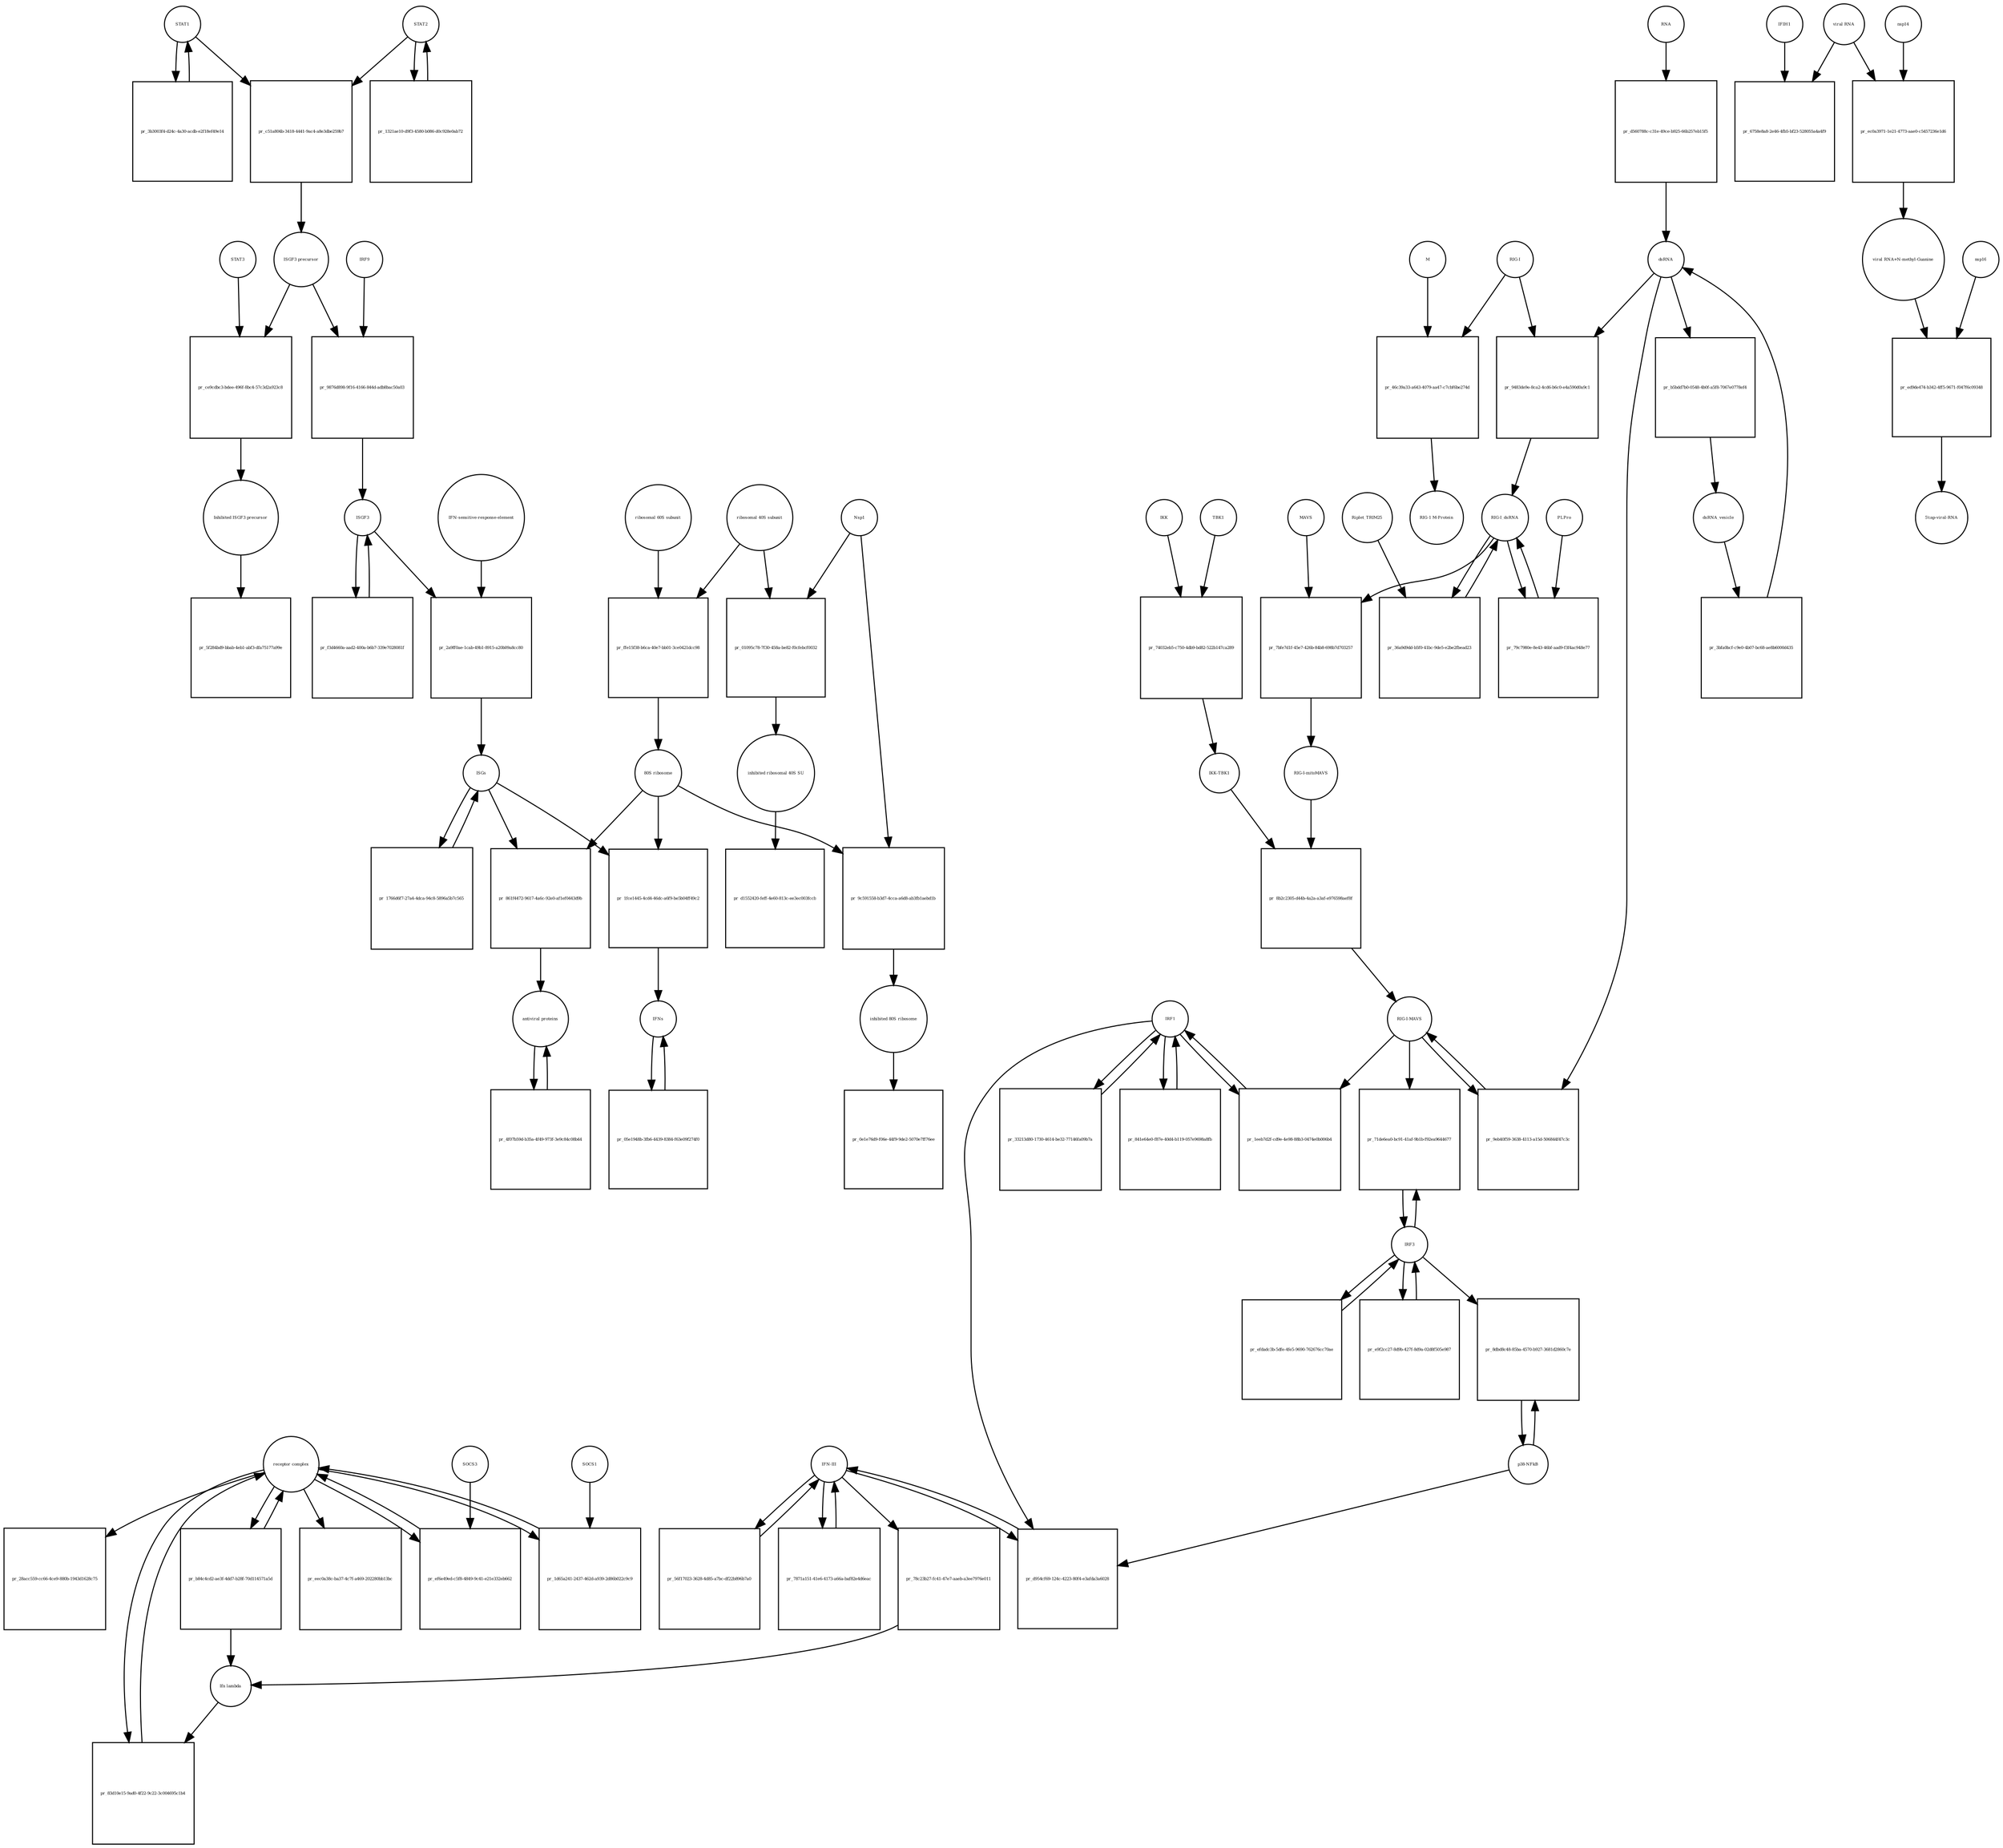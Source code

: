 strict digraph  {
STAT1 [annotation="", bipartite=0, cls=macromolecule, fontsize=4, label=STAT1, shape=circle];
"pr_c51a804b-3418-4441-9ac4-a8e3dbe259b7" [annotation="", bipartite=1, cls=process, fontsize=4, label="pr_c51a804b-3418-4441-9ac4-a8e3dbe259b7", shape=square];
STAT2 [annotation="", bipartite=0, cls=macromolecule, fontsize=4, label=STAT2, shape=circle];
"ISGF3 precursor" [annotation="", bipartite=0, cls=complex, fontsize=4, label="ISGF3 precursor", shape=circle];
"pr_3b3003f4-d24c-4a30-acdb-e2f18ef49e14" [annotation="", bipartite=1, cls=process, fontsize=4, label="pr_3b3003f4-d24c-4a30-acdb-e2f18ef49e14", shape=square];
"pr_1321ae10-d9f3-4580-b086-d0c928e0ab72" [annotation="", bipartite=1, cls=process, fontsize=4, label="pr_1321ae10-d9f3-4580-b086-d0c928e0ab72", shape=square];
"receptor complex" [annotation="", bipartite=0, cls=complex, fontsize=4, label="receptor complex", shape=circle];
"pr_83d10e15-9ad0-4f22-9c22-3c004695c1b4" [annotation="", bipartite=1, cls=process, fontsize=4, label="pr_83d10e15-9ad0-4f22-9c22-3c004695c1b4", shape=square];
"Ifn lambda" [annotation="", bipartite=0, cls=complex, fontsize=4, label="Ifn lambda", shape=circle];
"IFN-sensitive-response-element" [annotation="", bipartite=0, cls="nucleic acid feature", fontsize=4, label="IFN-sensitive-response-element", shape=circle];
"pr_2a9ff0ae-1cab-49b1-8915-a20b09a8cc80" [annotation="", bipartite=1, cls=process, fontsize=4, label="pr_2a9ff0ae-1cab-49b1-8915-a20b09a8cc80", shape=square];
ISGs [annotation="", bipartite=0, cls="nucleic acid feature", fontsize=4, label=ISGs, shape=circle];
ISGF3 [annotation="", bipartite=0, cls=complex, fontsize=4, label=ISGF3, shape=circle];
"pr_1fce1445-4cd4-46dc-a6f9-be5b04ff49c2" [annotation="", bipartite=1, cls=process, fontsize=4, label="pr_1fce1445-4cd4-46dc-a6f9-be5b04ff49c2", shape=square];
IFNs [annotation="", bipartite=0, cls=complex, fontsize=4, label=IFNs, shape=circle];
"80S ribosome" [annotation="", bipartite=0, cls=complex, fontsize=4, label="80S ribosome", shape=circle];
"pr_861f4472-9617-4a6c-92e0-af1ef0443d9b" [annotation="", bipartite=1, cls=process, fontsize=4, label="pr_861f4472-9617-4a6c-92e0-af1ef0443d9b", shape=square];
"antiviral proteins" [annotation="", bipartite=0, cls=complex, fontsize=4, label="antiviral proteins", shape=circle];
"pr_f3d4660a-aad2-400a-b6b7-339e7028081f" [annotation="", bipartite=1, cls=process, fontsize=4, label="pr_f3d4660a-aad2-400a-b6b7-339e7028081f", shape=square];
"pr_1766d6f7-27a4-4dca-94c8-5896a5b7c565" [annotation="", bipartite=1, cls=process, fontsize=4, label="pr_1766d6f7-27a4-4dca-94c8-5896a5b7c565", shape=square];
"pr_4f07b59d-b35a-4f49-973f-3e9c84c08b44" [annotation="", bipartite=1, cls=process, fontsize=4, label="pr_4f07b59d-b35a-4f49-973f-3e9c84c08b44", shape=square];
"viral RNA" [annotation="", bipartite=0, cls="nucleic acid feature", fontsize=4, label="viral RNA", shape=circle];
"pr_6758e8a8-2e46-4fb5-bf23-528055a4a4f9" [annotation="", bipartite=1, cls=process, fontsize=4, label="pr_6758e8a8-2e46-4fb5-bf23-528055a4a4f9", shape=square];
IFIH1 [annotation="", bipartite=0, cls=macromolecule, fontsize=4, label=IFIH1, shape=circle];
"pr_ec0a3971-1e21-4773-aae0-c5457236e1d6" [annotation="", bipartite=1, cls=process, fontsize=4, label="pr_ec0a3971-1e21-4773-aae0-c5457236e1d6", shape=square];
"viral RNA+N-methyl-Guanine" [annotation="", bipartite=0, cls="nucleic acid feature", fontsize=4, label="viral RNA+N-methyl-Guanine", shape=circle];
nsp14 [annotation=urn_miriam_ncbiprotein_YP_009725309, bipartite=0, cls=macromolecule, fontsize=4, label=nsp14, shape=circle];
"pr_ed9de474-b342-4ff5-9671-f047f6c09348" [annotation="", bipartite=1, cls=process, fontsize=4, label="pr_ed9de474-b342-4ff5-9671-f047f6c09348", shape=square];
"5'cap-viral-RNA" [annotation="", bipartite=0, cls="nucleic acid feature", fontsize=4, label="5'cap-viral-RNA", shape=circle];
nsp16 [annotation=urn_miriam_ncbiprotein_YP_009725311, bipartite=0, cls=macromolecule, fontsize=4, label=nsp16, shape=circle];
IKK [annotation="urn_miriam_uniprot_O14920|urn_miriam_uniprot_O15111", bipartite=0, cls=macromolecule, fontsize=4, label=IKK, shape=circle];
"pr_74032eb5-c750-4db9-bd82-522b147ca289" [annotation="", bipartite=1, cls=process, fontsize=4, label="pr_74032eb5-c750-4db9-bd82-522b147ca289", shape=square];
TBK1 [annotation=urn_miriam_uniprot_Q9UHD2, bipartite=0, cls=macromolecule, fontsize=4, label=TBK1, shape=circle];
"IKK-TBK1" [annotation="", bipartite=0, cls=complex, fontsize=4, label="IKK-TBK1", shape=circle];
IRF1 [annotation="", bipartite=0, cls=macromolecule, fontsize=4, label=IRF1, shape=circle];
"pr_1eeb7d2f-cd9e-4e98-88b3-0474e0b006b4" [annotation="", bipartite=1, cls=process, fontsize=4, label="pr_1eeb7d2f-cd9e-4e98-88b3-0474e0b006b4", shape=square];
"RIG-I-MAVS" [annotation="", bipartite=0, cls=complex, fontsize=4, label="RIG-I-MAVS", shape=circle];
"IFN-III" [annotation="", bipartite=0, cls=macromolecule, fontsize=4, label="IFN-III", shape=circle];
"pr_56f17023-3628-4d85-a7bc-df22b896b7a0" [annotation="", bipartite=1, cls=process, fontsize=4, label="pr_56f17023-3628-4d85-a7bc-df22b896b7a0", shape=square];
"pr_7871a151-41e6-4173-a66a-baf82e4d6eac" [annotation="", bipartite=1, cls=process, fontsize=4, label="pr_7871a151-41e6-4173-a66a-baf82e4d6eac", shape=square];
"pr_d954cf69-124c-4223-80f4-e3afda3a6028" [annotation="", bipartite=1, cls=process, fontsize=4, label="pr_d954cf69-124c-4223-80f4-e3afda3a6028", shape=square];
"p38-NFkB" [annotation="", bipartite=0, cls=complex, fontsize=4, label="p38-NFkB", shape=circle];
"pr_78c23b27-fc41-47e7-aaeb-a3ee7976e011" [annotation="", bipartite=1, cls=process, fontsize=4, label="pr_78c23b27-fc41-47e7-aaeb-a3ee7976e011", shape=square];
"RIG-I" [annotation=urn_miriam_uniprot_O95786, bipartite=0, cls=macromolecule, fontsize=4, label="RIG-I", shape=circle];
"pr_9483de9e-8ca2-4cd6-b6c0-e4a590d0a9c1" [annotation="", bipartite=1, cls=process, fontsize=4, label="pr_9483de9e-8ca2-4cd6-b6c0-e4a590d0a9c1", shape=square];
"RIG-I_dsRNA" [annotation="", bipartite=0, cls=complex, fontsize=4, label="RIG-I_dsRNA", shape=circle];
dsRNA [annotation="", bipartite=0, cls="nucleic acid feature", fontsize=4, label=dsRNA, shape=circle];
"RIG-I-mitoMAVS" [annotation="", bipartite=0, cls=complex, fontsize=4, label="RIG-I-mitoMAVS", shape=circle];
"pr_8b2c2305-d44b-4a2a-a3af-e976598aef8f" [annotation="", bipartite=1, cls=process, fontsize=4, label="pr_8b2c2305-d44b-4a2a-a3af-e976598aef8f", shape=square];
"pr_b5bdd7b0-0548-4b0f-a5f8-7067e0778ef4" [annotation="", bipartite=1, cls=process, fontsize=4, label="pr_b5bdd7b0-0548-4b0f-a5f8-7067e0778ef4", shape=square];
dsRNA_vesicle [annotation="", bipartite=0, cls="nucleic acid feature", fontsize=4, label=dsRNA_vesicle, shape=circle];
"pr_3bfa0bcf-c9e0-4b07-bc68-ae8b6000d435" [annotation="", bipartite=1, cls=process, fontsize=4, label="pr_3bfa0bcf-c9e0-4b07-bc68-ae8b6000d435", shape=square];
"pr_33213d80-1730-4614-be32-77146fa09b7a" [annotation="", bipartite=1, cls=process, fontsize=4, label="pr_33213d80-1730-4614-be32-77146fa09b7a", shape=square];
"pr_841e64e0-f87e-40d4-b119-057e9698a8fb" [annotation="", bipartite=1, cls=process, fontsize=4, label="pr_841e64e0-f87e-40d4-b119-057e9698a8fb", shape=square];
RNA [annotation="", bipartite=0, cls="nucleic acid feature", fontsize=4, label=RNA, shape=circle];
"pr_d560788c-c31e-49ce-b925-66b257eb15f5" [annotation="", bipartite=1, cls=process, fontsize=4, label="pr_d560788c-c31e-49ce-b925-66b257eb15f5", shape=square];
"ribosomal 60S subunit" [annotation="", bipartite=0, cls=complex, fontsize=4, label="ribosomal 60S subunit", shape=circle];
"pr_ffe15f38-b6ca-40e7-bb01-3ce0421dcc98" [annotation="", bipartite=1, cls=process, fontsize=4, label="pr_ffe15f38-b6ca-40e7-bb01-3ce0421dcc98", shape=square];
"ribosomal 40S subunit" [annotation="", bipartite=0, cls=complex, fontsize=4, label="ribosomal 40S subunit", shape=circle];
"pr_01095c78-7f30-458a-be82-f0cfebcf0032" [annotation="", bipartite=1, cls=process, fontsize=4, label="pr_01095c78-7f30-458a-be82-f0cfebcf0032", shape=square];
Nsp1 [annotation="urn_miriam_ncbiprotein_YP_009725297|urn_miriam_uniprot_P0C6X7", bipartite=0, cls=macromolecule, fontsize=4, label=Nsp1, shape=circle];
"inhibited ribosomal 40S SU" [annotation="urn_miriam_doi_10.1101%2F2020.05.18.102467", bipartite=0, cls=complex, fontsize=4, label="inhibited ribosomal 40S SU", shape=circle];
"pr_9c591558-b3d7-4cca-a6d8-ab3fb1aebd1b" [annotation="", bipartite=1, cls=process, fontsize=4, label="pr_9c591558-b3d7-4cca-a6d8-ab3fb1aebd1b", shape=square];
"inhibited 80S ribosome" [annotation="", bipartite=0, cls=complex, fontsize=4, label="inhibited 80S ribosome", shape=circle];
"pr_ce9cdbc3-bdee-496f-8bc4-57c3d2a923c8" [annotation="", bipartite=1, cls=process, fontsize=4, label="pr_ce9cdbc3-bdee-496f-8bc4-57c3d2a923c8", shape=square];
STAT3 [annotation="", bipartite=0, cls=macromolecule, fontsize=4, label=STAT3, shape=circle];
"Inhibited ISGF3 precursor" [annotation="", bipartite=0, cls=complex, fontsize=4, label="Inhibited ISGF3 precursor", shape=circle];
"pr_05e1948b-3fb6-4439-8384-f63e09f274f0" [annotation="", bipartite=1, cls=process, fontsize=4, label="pr_05e1948b-3fb6-4439-8384-f63e09f274f0", shape=square];
"pr_ef6e49ed-c5f8-4849-9c41-e21e332eb662" [annotation="", bipartite=1, cls=process, fontsize=4, label="pr_ef6e49ed-c5f8-4849-9c41-e21e332eb662", shape=square];
SOCS3 [annotation="", bipartite=0, cls=macromolecule, fontsize=4, label=SOCS3, shape=circle];
"pr_1d65a241-2437-462d-a939-2d86b022c9c9" [annotation="", bipartite=1, cls=process, fontsize=4, label="pr_1d65a241-2437-462d-a939-2d86b022c9c9", shape=square];
SOCS1 [annotation="", bipartite=0, cls=macromolecule, fontsize=4, label=SOCS1, shape=circle];
"pr_5f284bd9-bbab-4eb1-abf3-dfa75177a99e" [annotation="", bipartite=1, cls=process, fontsize=4, label="pr_5f284bd9-bbab-4eb1-abf3-dfa75177a99e", shape=square];
"pr_eec0a38c-ba37-4c7f-a469-202280bb13bc" [annotation="", bipartite=1, cls=process, fontsize=4, label="pr_eec0a38c-ba37-4c7f-a469-202280bb13bc", shape=square];
"pr_28acc559-cc66-4ce9-880b-1943d1628c75" [annotation="", bipartite=1, cls=process, fontsize=4, label="pr_28acc559-cc66-4ce9-880b-1943d1628c75", shape=square];
"pr_0e1e76d9-f06e-44f9-9de2-5070e7ff76ee" [annotation="", bipartite=1, cls=process, fontsize=4, label="pr_0e1e76d9-f06e-44f9-9de2-5070e7ff76ee", shape=square];
"pr_d1552420-feff-4e60-813c-ee3ec003fccb" [annotation="", bipartite=1, cls=process, fontsize=4, label="pr_d1552420-feff-4e60-813c-ee3ec003fccb", shape=square];
"pr_b84c4cd2-ae3f-4dd7-b28f-70d114571a5d" [annotation="", bipartite=1, cls=process, fontsize=4, label="pr_b84c4cd2-ae3f-4dd7-b28f-70d114571a5d", shape=square];
M [annotation=urn_miriam_uniprot_P0DTC5, bipartite=0, cls=macromolecule, fontsize=4, label=M, shape=circle];
"pr_46c39a33-a643-4079-aa47-c7cbf6be274d" [annotation="", bipartite=1, cls=process, fontsize=4, label="pr_46c39a33-a643-4079-aa47-c7cbf6be274d", shape=square];
"RIG-1 M-Protein" [annotation="", bipartite=0, cls=complex, fontsize=4, label="RIG-1 M-Protein", shape=circle];
"pr_7bfe7d1f-45e7-426b-84b8-698b7d703257" [annotation="", bipartite=1, cls=process, fontsize=4, label="pr_7bfe7d1f-45e7-426b-84b8-698b7d703257", shape=square];
MAVS [annotation=urn_miriam_uniprot_Q7Z434, bipartite=0, cls=macromolecule, fontsize=4, label=MAVS, shape=circle];
"pr_36a9d9dd-b5f0-41bc-9de5-e2be2fbead23" [annotation="", bipartite=1, cls=process, fontsize=4, label="pr_36a9d9dd-b5f0-41bc-9de5-e2be2fbead23", shape=square];
Riplet_TRIM25 [annotation="", bipartite=0, cls=complex, fontsize=4, label=Riplet_TRIM25, shape=circle];
"pr_79c7980e-8e43-46bf-aad9-f3f4ac948e77" [annotation="", bipartite=1, cls=process, fontsize=4, label="pr_79c7980e-8e43-46bf-aad9-f3f4ac948e77", shape=square];
PLPro [annotation="urn_miriam_uniprot_P0C6X7|urn_miriam_uniprot_P0C6U8", bipartite=0, cls=macromolecule, fontsize=4, label=PLPro, shape=circle];
IRF3 [annotation=urn_miriam_uniprot_Q14653, bipartite=0, cls=macromolecule, fontsize=4, label=IRF3, shape=circle];
"pr_71de6ea0-bc91-41af-9b1b-f92ea9644677" [annotation="", bipartite=1, cls=process, fontsize=4, label="pr_71de6ea0-bc91-41af-9b1b-f92ea9644677", shape=square];
"pr_efdadc3b-5dfe-4fe5-9690-762676cc70ae" [annotation="", bipartite=1, cls=process, fontsize=4, label="pr_efdadc3b-5dfe-4fe5-9690-762676cc70ae", shape=square];
"pr_e9f2cc27-8d9b-427f-8d9a-02d8f505e987" [annotation="", bipartite=1, cls=process, fontsize=4, label="pr_e9f2cc27-8d9b-427f-8d9a-02d8f505e987", shape=square];
"pr_9eb40f59-3638-4113-a15d-506844f47c3c" [annotation="", bipartite=1, cls=process, fontsize=4, label="pr_9eb40f59-3638-4113-a15d-506844f47c3c", shape=square];
"pr_8dbd8c48-85ba-4570-b927-3681d2860c7e" [annotation="", bipartite=1, cls=process, fontsize=4, label="pr_8dbd8c48-85ba-4570-b927-3681d2860c7e", shape=square];
"pr_9876d898-9f16-4166-844d-adb8bac50a03" [annotation="", bipartite=1, cls=process, fontsize=4, label="pr_9876d898-9f16-4166-844d-adb8bac50a03", shape=square];
IRF9 [annotation="", bipartite=0, cls=macromolecule, fontsize=4, label=IRF9, shape=circle];
STAT1 -> "pr_c51a804b-3418-4441-9ac4-a8e3dbe259b7"  [annotation="", interaction_type=consumption];
STAT1 -> "pr_3b3003f4-d24c-4a30-acdb-e2f18ef49e14"  [annotation="", interaction_type=consumption];
"pr_c51a804b-3418-4441-9ac4-a8e3dbe259b7" -> "ISGF3 precursor"  [annotation="", interaction_type=production];
STAT2 -> "pr_c51a804b-3418-4441-9ac4-a8e3dbe259b7"  [annotation="", interaction_type=consumption];
STAT2 -> "pr_1321ae10-d9f3-4580-b086-d0c928e0ab72"  [annotation="", interaction_type=consumption];
"ISGF3 precursor" -> "pr_ce9cdbc3-bdee-496f-8bc4-57c3d2a923c8"  [annotation="", interaction_type=consumption];
"ISGF3 precursor" -> "pr_9876d898-9f16-4166-844d-adb8bac50a03"  [annotation="", interaction_type=consumption];
"pr_3b3003f4-d24c-4a30-acdb-e2f18ef49e14" -> STAT1  [annotation="", interaction_type=production];
"pr_1321ae10-d9f3-4580-b086-d0c928e0ab72" -> STAT2  [annotation="", interaction_type=production];
"receptor complex" -> "pr_83d10e15-9ad0-4f22-9c22-3c004695c1b4"  [annotation="", interaction_type=consumption];
"receptor complex" -> "pr_ef6e49ed-c5f8-4849-9c41-e21e332eb662"  [annotation="", interaction_type=consumption];
"receptor complex" -> "pr_1d65a241-2437-462d-a939-2d86b022c9c9"  [annotation="", interaction_type=consumption];
"receptor complex" -> "pr_eec0a38c-ba37-4c7f-a469-202280bb13bc"  [annotation="", interaction_type=consumption];
"receptor complex" -> "pr_28acc559-cc66-4ce9-880b-1943d1628c75"  [annotation="", interaction_type=consumption];
"receptor complex" -> "pr_b84c4cd2-ae3f-4dd7-b28f-70d114571a5d"  [annotation="", interaction_type=consumption];
"pr_83d10e15-9ad0-4f22-9c22-3c004695c1b4" -> "receptor complex"  [annotation="", interaction_type=production];
"Ifn lambda" -> "pr_83d10e15-9ad0-4f22-9c22-3c004695c1b4"  [annotation="urn_miriam_doi_10.3791%2F53575", interaction_type=stimulation];
"IFN-sensitive-response-element" -> "pr_2a9ff0ae-1cab-49b1-8915-a20b09a8cc80"  [annotation="", interaction_type=consumption];
"pr_2a9ff0ae-1cab-49b1-8915-a20b09a8cc80" -> ISGs  [annotation="", interaction_type=production];
ISGs -> "pr_1fce1445-4cd4-46dc-a6f9-be5b04ff49c2"  [annotation="", interaction_type=consumption];
ISGs -> "pr_861f4472-9617-4a6c-92e0-af1ef0443d9b"  [annotation="", interaction_type=consumption];
ISGs -> "pr_1766d6f7-27a4-4dca-94c8-5896a5b7c565"  [annotation="", interaction_type=consumption];
ISGF3 -> "pr_2a9ff0ae-1cab-49b1-8915-a20b09a8cc80"  [annotation=urn_miriam_pubmed_30936491, interaction_type="necessary stimulation"];
ISGF3 -> "pr_f3d4660a-aad2-400a-b6b7-339e7028081f"  [annotation="", interaction_type=consumption];
"pr_1fce1445-4cd4-46dc-a6f9-be5b04ff49c2" -> IFNs  [annotation="", interaction_type=production];
IFNs -> "pr_05e1948b-3fb6-4439-8384-f63e09f274f0"  [annotation="", interaction_type=consumption];
"80S ribosome" -> "pr_1fce1445-4cd4-46dc-a6f9-be5b04ff49c2"  [annotation=urn_miriam_pubmed_30936491, interaction_type=catalysis];
"80S ribosome" -> "pr_861f4472-9617-4a6c-92e0-af1ef0443d9b"  [annotation=urn_miriam_pubmed_30936491, interaction_type=catalysis];
"80S ribosome" -> "pr_9c591558-b3d7-4cca-a6d8-ab3fb1aebd1b"  [annotation="", interaction_type=consumption];
"pr_861f4472-9617-4a6c-92e0-af1ef0443d9b" -> "antiviral proteins"  [annotation="", interaction_type=production];
"antiviral proteins" -> "pr_4f07b59d-b35a-4f49-973f-3e9c84c08b44"  [annotation="", interaction_type=consumption];
"pr_f3d4660a-aad2-400a-b6b7-339e7028081f" -> ISGF3  [annotation="", interaction_type=production];
"pr_1766d6f7-27a4-4dca-94c8-5896a5b7c565" -> ISGs  [annotation="", interaction_type=production];
"pr_4f07b59d-b35a-4f49-973f-3e9c84c08b44" -> "antiviral proteins"  [annotation="", interaction_type=production];
"viral RNA" -> "pr_6758e8a8-2e46-4fb5-bf23-528055a4a4f9"  [annotation="", interaction_type=consumption];
"viral RNA" -> "pr_ec0a3971-1e21-4773-aae0-c5457236e1d6"  [annotation="", interaction_type=consumption];
IFIH1 -> "pr_6758e8a8-2e46-4fb5-bf23-528055a4a4f9"  [annotation="urn_miriam_doi_10.1016%2Fj.chom.2020.05.008", interaction_type=catalysis];
"pr_ec0a3971-1e21-4773-aae0-c5457236e1d6" -> "viral RNA+N-methyl-Guanine"  [annotation="", interaction_type=production];
"viral RNA+N-methyl-Guanine" -> "pr_ed9de474-b342-4ff5-9671-f047f6c09348"  [annotation="", interaction_type=consumption];
nsp14 -> "pr_ec0a3971-1e21-4773-aae0-c5457236e1d6"  [annotation="urn_miriam_doi_10.1016%2Fj.chom.2020.05.008", interaction_type=catalysis];
"pr_ed9de474-b342-4ff5-9671-f047f6c09348" -> "5'cap-viral-RNA"  [annotation="", interaction_type=production];
nsp16 -> "pr_ed9de474-b342-4ff5-9671-f047f6c09348"  [annotation="urn_miriam_doi_10.1016%2Fj.chom.2020.05.008", interaction_type=catalysis];
IKK -> "pr_74032eb5-c750-4db9-bd82-522b147ca289"  [annotation="", interaction_type=consumption];
"pr_74032eb5-c750-4db9-bd82-522b147ca289" -> "IKK-TBK1"  [annotation="", interaction_type=production];
TBK1 -> "pr_74032eb5-c750-4db9-bd82-522b147ca289"  [annotation="", interaction_type=consumption];
"IKK-TBK1" -> "pr_8b2c2305-d44b-4a2a-a3af-e976598aef8f"  [annotation="", interaction_type=consumption];
IRF1 -> "pr_1eeb7d2f-cd9e-4e98-88b3-0474e0b006b4"  [annotation="", interaction_type=consumption];
IRF1 -> "pr_d954cf69-124c-4223-80f4-e3afda3a6028"  [annotation="", interaction_type=stimulation];
IRF1 -> "pr_33213d80-1730-4614-be32-77146fa09b7a"  [annotation="", interaction_type=consumption];
IRF1 -> "pr_841e64e0-f87e-40d4-b119-057e9698a8fb"  [annotation="", interaction_type=consumption];
"pr_1eeb7d2f-cd9e-4e98-88b3-0474e0b006b4" -> IRF1  [annotation="", interaction_type=production];
"RIG-I-MAVS" -> "pr_1eeb7d2f-cd9e-4e98-88b3-0474e0b006b4"  [annotation=urn_miriam_pubmed_25045870, interaction_type=catalysis];
"RIG-I-MAVS" -> "pr_71de6ea0-bc91-41af-9b1b-f92ea9644677"  [annotation=urn_miriam_pubmed_25636800, interaction_type=stimulation];
"RIG-I-MAVS" -> "pr_9eb40f59-3638-4113-a15d-506844f47c3c"  [annotation="", interaction_type=consumption];
"IFN-III" -> "pr_56f17023-3628-4d85-a7bc-df22b896b7a0"  [annotation="", interaction_type=consumption];
"IFN-III" -> "pr_7871a151-41e6-4173-a66a-baf82e4d6eac"  [annotation="", interaction_type=consumption];
"IFN-III" -> "pr_d954cf69-124c-4223-80f4-e3afda3a6028"  [annotation="", interaction_type=consumption];
"IFN-III" -> "pr_78c23b27-fc41-47e7-aaeb-a3ee7976e011"  [annotation="", interaction_type=consumption];
"pr_56f17023-3628-4d85-a7bc-df22b896b7a0" -> "IFN-III"  [annotation="", interaction_type=production];
"pr_7871a151-41e6-4173-a66a-baf82e4d6eac" -> "IFN-III"  [annotation="", interaction_type=production];
"pr_d954cf69-124c-4223-80f4-e3afda3a6028" -> "IFN-III"  [annotation="", interaction_type=production];
"p38-NFkB" -> "pr_d954cf69-124c-4223-80f4-e3afda3a6028"  [annotation="", interaction_type=stimulation];
"p38-NFkB" -> "pr_8dbd8c48-85ba-4570-b927-3681d2860c7e"  [annotation="", interaction_type=consumption];
"pr_78c23b27-fc41-47e7-aaeb-a3ee7976e011" -> "Ifn lambda"  [annotation="", interaction_type=production];
"RIG-I" -> "pr_9483de9e-8ca2-4cd6-b6c0-e4a590d0a9c1"  [annotation="", interaction_type=consumption];
"RIG-I" -> "pr_46c39a33-a643-4079-aa47-c7cbf6be274d"  [annotation="", interaction_type=consumption];
"pr_9483de9e-8ca2-4cd6-b6c0-e4a590d0a9c1" -> "RIG-I_dsRNA"  [annotation="", interaction_type=production];
"RIG-I_dsRNA" -> "pr_7bfe7d1f-45e7-426b-84b8-698b7d703257"  [annotation="", interaction_type=consumption];
"RIG-I_dsRNA" -> "pr_36a9d9dd-b5f0-41bc-9de5-e2be2fbead23"  [annotation="", interaction_type=consumption];
"RIG-I_dsRNA" -> "pr_79c7980e-8e43-46bf-aad9-f3f4ac948e77"  [annotation="", interaction_type=consumption];
dsRNA -> "pr_9483de9e-8ca2-4cd6-b6c0-e4a590d0a9c1"  [annotation=urn_miriam_pubmed_25045870, interaction_type="necessary stimulation"];
dsRNA -> "pr_b5bdd7b0-0548-4b0f-a5f8-7067e0778ef4"  [annotation="", interaction_type=consumption];
dsRNA -> "pr_9eb40f59-3638-4113-a15d-506844f47c3c"  [annotation=urn_miriam_pubmed_25636800, interaction_type="necessary stimulation"];
"RIG-I-mitoMAVS" -> "pr_8b2c2305-d44b-4a2a-a3af-e976598aef8f"  [annotation="", interaction_type=consumption];
"pr_8b2c2305-d44b-4a2a-a3af-e976598aef8f" -> "RIG-I-MAVS"  [annotation="", interaction_type=production];
"pr_b5bdd7b0-0548-4b0f-a5f8-7067e0778ef4" -> dsRNA_vesicle  [annotation="", interaction_type=production];
dsRNA_vesicle -> "pr_3bfa0bcf-c9e0-4b07-bc68-ae8b6000d435"  [annotation="", interaction_type=consumption];
"pr_3bfa0bcf-c9e0-4b07-bc68-ae8b6000d435" -> dsRNA  [annotation="", interaction_type=production];
"pr_33213d80-1730-4614-be32-77146fa09b7a" -> IRF1  [annotation="", interaction_type=production];
"pr_841e64e0-f87e-40d4-b119-057e9698a8fb" -> IRF1  [annotation="", interaction_type=production];
RNA -> "pr_d560788c-c31e-49ce-b925-66b257eb15f5"  [annotation="", interaction_type=consumption];
"pr_d560788c-c31e-49ce-b925-66b257eb15f5" -> dsRNA  [annotation="", interaction_type=production];
"ribosomal 60S subunit" -> "pr_ffe15f38-b6ca-40e7-bb01-3ce0421dcc98"  [annotation="", interaction_type=consumption];
"pr_ffe15f38-b6ca-40e7-bb01-3ce0421dcc98" -> "80S ribosome"  [annotation="", interaction_type=production];
"ribosomal 40S subunit" -> "pr_ffe15f38-b6ca-40e7-bb01-3ce0421dcc98"  [annotation="", interaction_type=consumption];
"ribosomal 40S subunit" -> "pr_01095c78-7f30-458a-be82-f0cfebcf0032"  [annotation="", interaction_type=consumption];
"pr_01095c78-7f30-458a-be82-f0cfebcf0032" -> "inhibited ribosomal 40S SU"  [annotation="", interaction_type=production];
Nsp1 -> "pr_01095c78-7f30-458a-be82-f0cfebcf0032"  [annotation="", interaction_type=consumption];
Nsp1 -> "pr_9c591558-b3d7-4cca-a6d8-ab3fb1aebd1b"  [annotation="", interaction_type=consumption];
"inhibited ribosomal 40S SU" -> "pr_d1552420-feff-4e60-813c-ee3ec003fccb"  [annotation="", interaction_type=consumption];
"pr_9c591558-b3d7-4cca-a6d8-ab3fb1aebd1b" -> "inhibited 80S ribosome"  [annotation="", interaction_type=production];
"inhibited 80S ribosome" -> "pr_0e1e76d9-f06e-44f9-9de2-5070e7ff76ee"  [annotation="", interaction_type=consumption];
"pr_ce9cdbc3-bdee-496f-8bc4-57c3d2a923c8" -> "Inhibited ISGF3 precursor"  [annotation="", interaction_type=production];
STAT3 -> "pr_ce9cdbc3-bdee-496f-8bc4-57c3d2a923c8"  [annotation="", interaction_type=consumption];
"Inhibited ISGF3 precursor" -> "pr_5f284bd9-bbab-4eb1-abf3-dfa75177a99e"  [annotation="", interaction_type=consumption];
"pr_05e1948b-3fb6-4439-8384-f63e09f274f0" -> IFNs  [annotation="", interaction_type=production];
"pr_ef6e49ed-c5f8-4849-9c41-e21e332eb662" -> "receptor complex"  [annotation="", interaction_type=production];
SOCS3 -> "pr_ef6e49ed-c5f8-4849-9c41-e21e332eb662"  [annotation="", interaction_type=consumption];
"pr_1d65a241-2437-462d-a939-2d86b022c9c9" -> "receptor complex"  [annotation="", interaction_type=production];
SOCS1 -> "pr_1d65a241-2437-462d-a939-2d86b022c9c9"  [annotation="", interaction_type=consumption];
"pr_b84c4cd2-ae3f-4dd7-b28f-70d114571a5d" -> "Ifn lambda"  [annotation="", interaction_type=production];
"pr_b84c4cd2-ae3f-4dd7-b28f-70d114571a5d" -> "receptor complex"  [annotation="", interaction_type=production];
M -> "pr_46c39a33-a643-4079-aa47-c7cbf6be274d"  [annotation="", interaction_type=consumption];
"pr_46c39a33-a643-4079-aa47-c7cbf6be274d" -> "RIG-1 M-Protein"  [annotation="", interaction_type=production];
"pr_7bfe7d1f-45e7-426b-84b8-698b7d703257" -> "RIG-I-mitoMAVS"  [annotation="", interaction_type=production];
MAVS -> "pr_7bfe7d1f-45e7-426b-84b8-698b7d703257"  [annotation="", interaction_type=consumption];
"pr_36a9d9dd-b5f0-41bc-9de5-e2be2fbead23" -> "RIG-I_dsRNA"  [annotation="", interaction_type=production];
Riplet_TRIM25 -> "pr_36a9d9dd-b5f0-41bc-9de5-e2be2fbead23"  [annotation=urn_miriam_pubmed_22390971, interaction_type=catalysis];
"pr_79c7980e-8e43-46bf-aad9-f3f4ac948e77" -> "RIG-I_dsRNA"  [annotation="", interaction_type=production];
PLPro -> "pr_79c7980e-8e43-46bf-aad9-f3f4ac948e77"  [annotation=urn_miriam_pubmed_25554382, interaction_type=catalysis];
IRF3 -> "pr_71de6ea0-bc91-41af-9b1b-f92ea9644677"  [annotation="", interaction_type=consumption];
IRF3 -> "pr_efdadc3b-5dfe-4fe5-9690-762676cc70ae"  [annotation="", interaction_type=consumption];
IRF3 -> "pr_e9f2cc27-8d9b-427f-8d9a-02d8f505e987"  [annotation="", interaction_type=consumption];
IRF3 -> "pr_8dbd8c48-85ba-4570-b927-3681d2860c7e"  [annotation="", interaction_type=consumption];
"pr_71de6ea0-bc91-41af-9b1b-f92ea9644677" -> IRF3  [annotation="", interaction_type=production];
"pr_efdadc3b-5dfe-4fe5-9690-762676cc70ae" -> IRF3  [annotation="", interaction_type=production];
"pr_e9f2cc27-8d9b-427f-8d9a-02d8f505e987" -> IRF3  [annotation="", interaction_type=production];
"pr_9eb40f59-3638-4113-a15d-506844f47c3c" -> "RIG-I-MAVS"  [annotation="", interaction_type=production];
"pr_8dbd8c48-85ba-4570-b927-3681d2860c7e" -> "p38-NFkB"  [annotation="", interaction_type=production];
"pr_9876d898-9f16-4166-844d-adb8bac50a03" -> ISGF3  [annotation="", interaction_type=production];
IRF9 -> "pr_9876d898-9f16-4166-844d-adb8bac50a03"  [annotation="", interaction_type=consumption];
}
